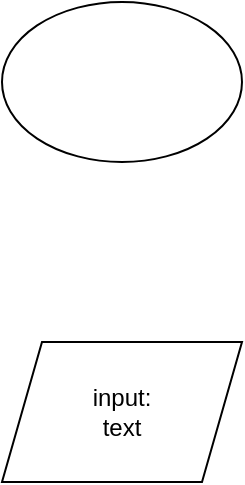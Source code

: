 <mxfile>
    <diagram id="NOnSwHW0vKebyGcZj2hM" name="Page-1">
        <mxGraphModel dx="536" dy="451" grid="1" gridSize="10" guides="1" tooltips="1" connect="1" arrows="1" fold="1" page="1" pageScale="1" pageWidth="850" pageHeight="1100" math="0" shadow="0">
            <root>
                <mxCell id="0"/>
                <mxCell id="1" parent="0"/>
                <mxCell id="2" value="" style="ellipse;whiteSpace=wrap;html=1;" vertex="1" parent="1">
                    <mxGeometry x="230" width="120" height="80" as="geometry"/>
                </mxCell>
                <mxCell id="3" value="input:&lt;br&gt;text" style="shape=parallelogram;perimeter=parallelogramPerimeter;whiteSpace=wrap;html=1;fixedSize=1;" vertex="1" parent="1">
                    <mxGeometry x="230" y="170" width="120" height="70" as="geometry"/>
                </mxCell>
            </root>
        </mxGraphModel>
    </diagram>
</mxfile>